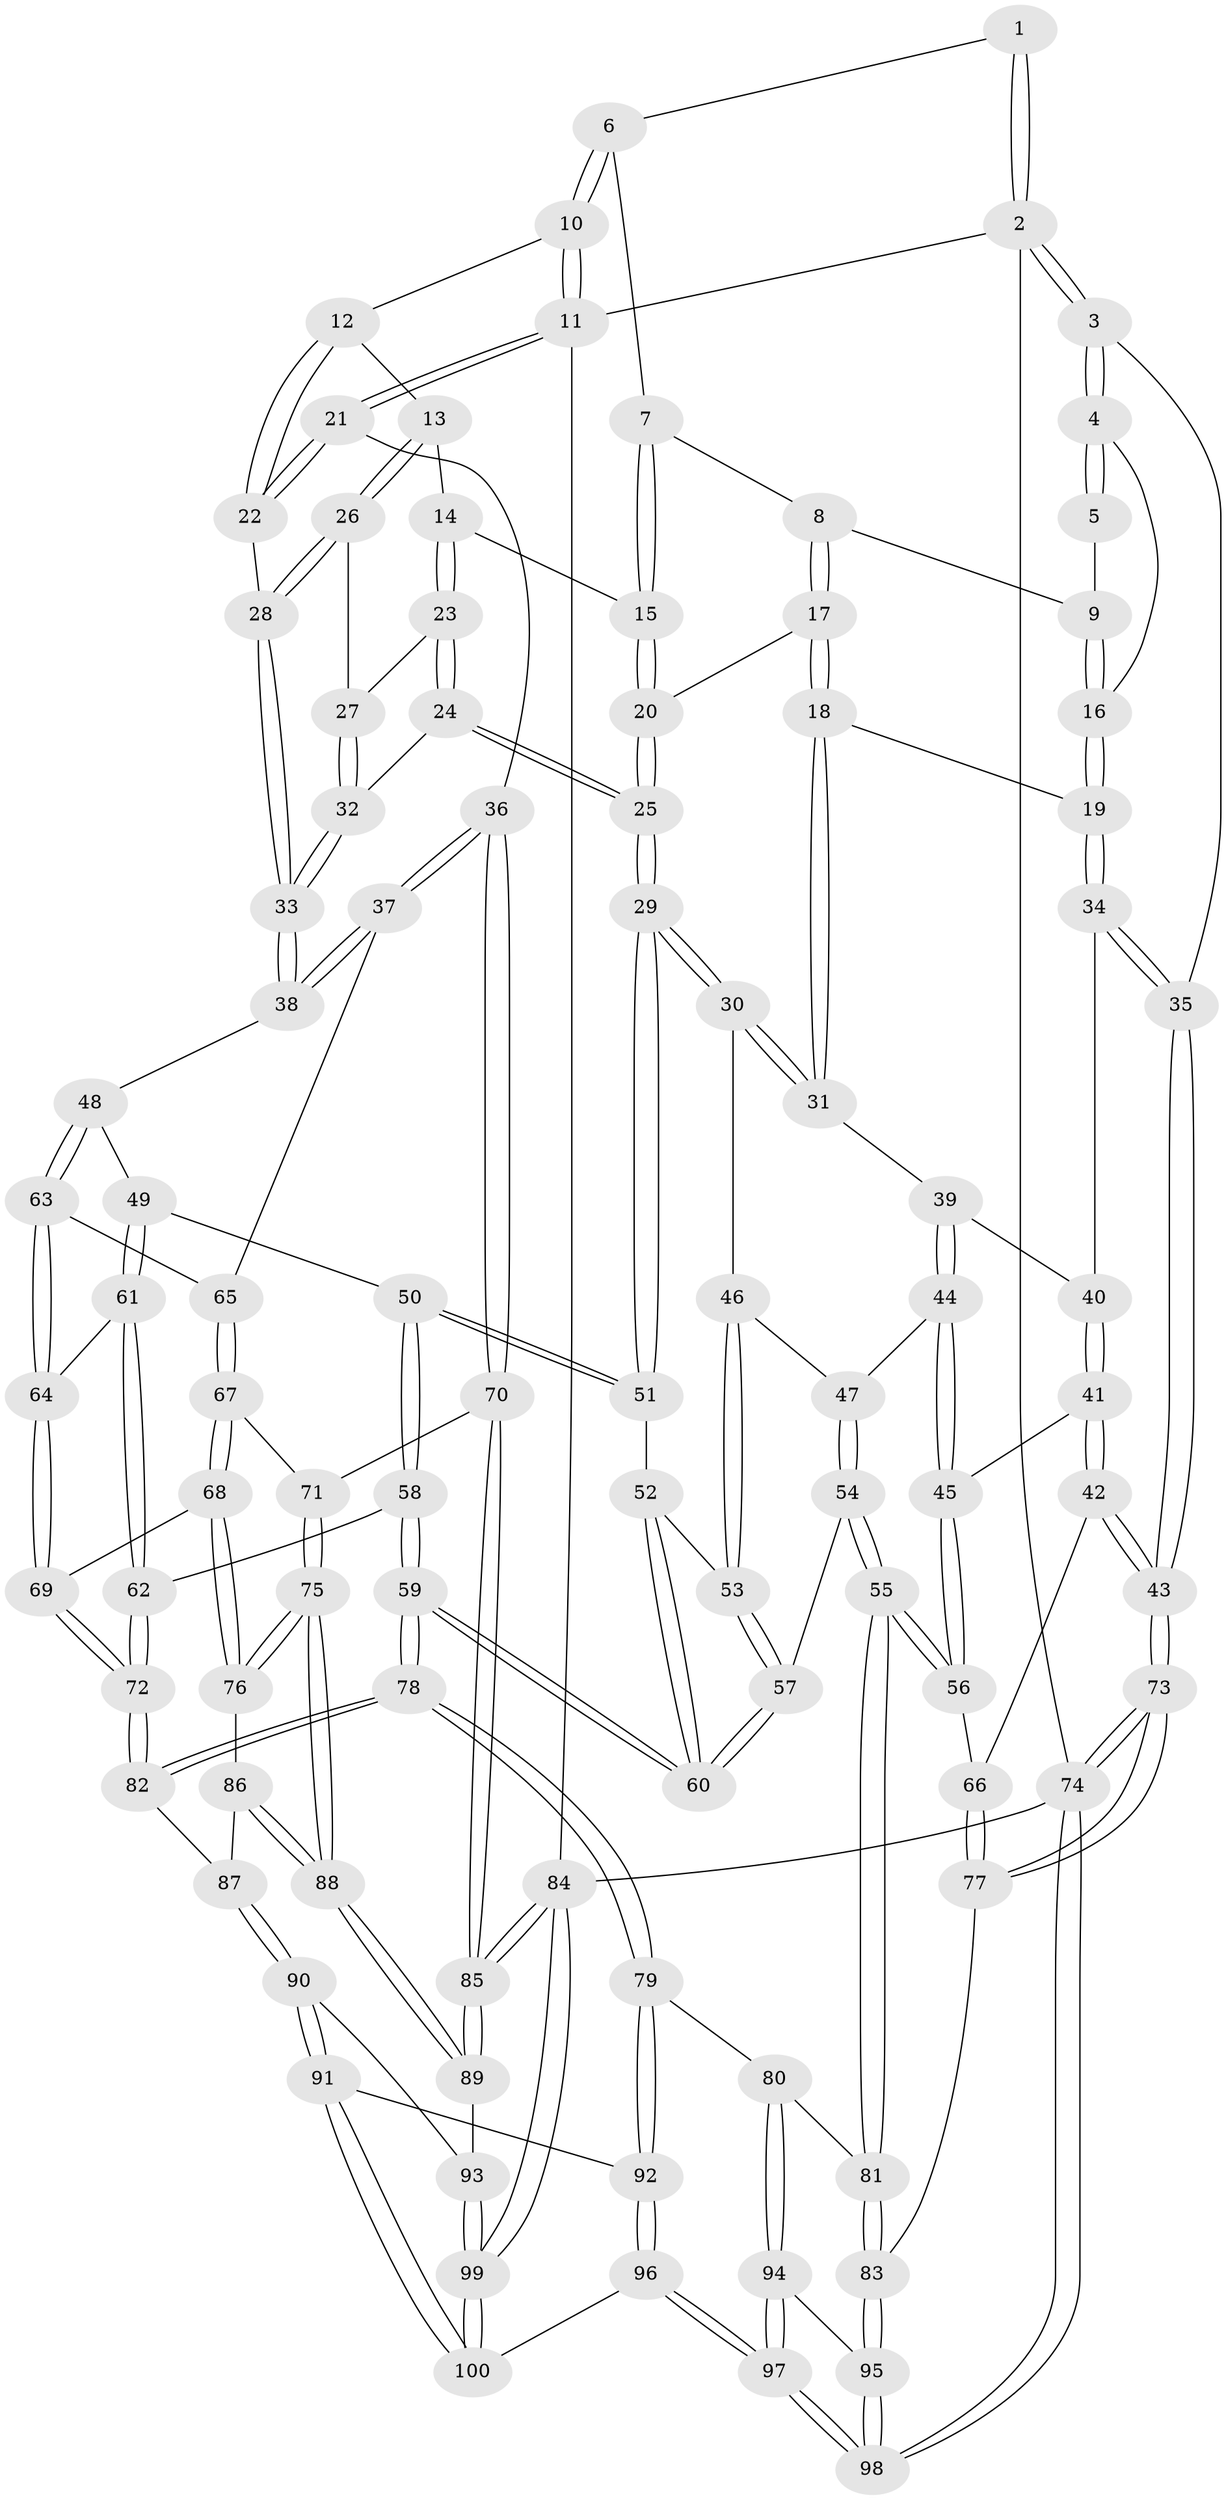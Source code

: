 // coarse degree distribution, {4: 0.5, 2: 0.016666666666666666, 5: 0.2833333333333333, 6: 0.06666666666666667, 8: 0.016666666666666666, 3: 0.11666666666666667}
// Generated by graph-tools (version 1.1) at 2025/52/02/27/25 19:52:37]
// undirected, 100 vertices, 247 edges
graph export_dot {
graph [start="1"]
  node [color=gray90,style=filled];
  1 [pos="+0.34168861779113374+0"];
  2 [pos="+0+0"];
  3 [pos="+0+0"];
  4 [pos="+0.1678693078174497+0.17292322747554206"];
  5 [pos="+0.2544136690292176+0.03781041758099356"];
  6 [pos="+0.44273749136546636+0"];
  7 [pos="+0.42304346355099376+0"];
  8 [pos="+0.3743598611018133+0.10453599398157547"];
  9 [pos="+0.36171021517881385+0.10876312086601146"];
  10 [pos="+0.7441744385469249+0"];
  11 [pos="+1+0"];
  12 [pos="+0.738331441150102+0.020672322759284444"];
  13 [pos="+0.7097704633824083+0.08862776528462404"];
  14 [pos="+0.6162364154663066+0.1494609850606809"];
  15 [pos="+0.5360488331606748+0.15340858831379184"];
  16 [pos="+0.18783220600837677+0.1906182609383285"];
  17 [pos="+0.4152081259044924+0.17389749785945346"];
  18 [pos="+0.3046914683384247+0.3040416205930286"];
  19 [pos="+0.19565772735824918+0.21065054095235022"];
  20 [pos="+0.46598306780937887+0.19912859779630143"];
  21 [pos="+1+0.22012809631596408"];
  22 [pos="+0.9858908273557164+0.23068524650929484"];
  23 [pos="+0.5764989963755721+0.3051393452400609"];
  24 [pos="+0.5755917617535988+0.3071254663393842"];
  25 [pos="+0.49421565147252117+0.3675547491240921"];
  26 [pos="+0.7273124626144967+0.16352325369333887"];
  27 [pos="+0.7382410742930918+0.226998101170916"];
  28 [pos="+0.9378445158809404+0.2631043356750957"];
  29 [pos="+0.49211914984946736+0.3718639959862941"];
  30 [pos="+0.4395347495423062+0.36873186049358714"];
  31 [pos="+0.3074025622883163+0.3091325017055891"];
  32 [pos="+0.7809510257248092+0.35154154634546264"];
  33 [pos="+0.7964826936839176+0.3725333514109013"];
  34 [pos="+0.12111330129132174+0.3700009747899652"];
  35 [pos="+0+0.4082806194964044"];
  36 [pos="+1+0.45428758815364134"];
  37 [pos="+1+0.4643242709198139"];
  38 [pos="+0.7954457428997725+0.40796730356905986"];
  39 [pos="+0.2531810660268373+0.4137170287047305"];
  40 [pos="+0.1447274091058624+0.39687765581154805"];
  41 [pos="+0.14189993986260452+0.5094881868785778"];
  42 [pos="+0.11457190825954963+0.5644078875427799"];
  43 [pos="+0+0.5869535685127694"];
  44 [pos="+0.25951507443814864+0.4428629442515956"];
  45 [pos="+0.24091257463152105+0.46174723413575824"];
  46 [pos="+0.3510149569353002+0.46157935686484974"];
  47 [pos="+0.2617573167292173+0.44473424039399656"];
  48 [pos="+0.7951357509962568+0.4085318713428127"];
  49 [pos="+0.6434000384165561+0.45162466616896996"];
  50 [pos="+0.5766535449557171+0.44174658394336747"];
  51 [pos="+0.49759188489932077+0.3834382884282162"];
  52 [pos="+0.47810210291817185+0.4415375469294384"];
  53 [pos="+0.3563988743928678+0.5188328424149482"];
  54 [pos="+0.3173457252220561+0.5935811530684517"];
  55 [pos="+0.23856068503714703+0.6184992194135496"];
  56 [pos="+0.21865708138977283+0.6103867341358398"];
  57 [pos="+0.34602471015170555+0.5944065275228713"];
  58 [pos="+0.5625125575929104+0.6129605352253753"];
  59 [pos="+0.4596509365526753+0.6668163670192946"];
  60 [pos="+0.4374044358548529+0.6389745338562326"];
  61 [pos="+0.6569633640918878+0.5753527035546123"];
  62 [pos="+0.5865106792353854+0.6138507957720848"];
  63 [pos="+0.7978901620886618+0.4603380528771302"];
  64 [pos="+0.7348126791873402+0.5887122911531704"];
  65 [pos="+0.8894552285441278+0.5868928998134593"];
  66 [pos="+0.18098339669897606+0.6023383421890907"];
  67 [pos="+0.8921538823544459+0.6014699006550125"];
  68 [pos="+0.8189403829122319+0.6565358055016712"];
  69 [pos="+0.7476505650033335+0.6310558217548953"];
  70 [pos="+1+0.6089227222040493"];
  71 [pos="+0.9142281560425298+0.6158089797412261"];
  72 [pos="+0.690090303342725+0.7097872571710045"];
  73 [pos="+0+0.712055307547388"];
  74 [pos="+0+1"];
  75 [pos="+0.9420629203092727+0.794953720704351"];
  76 [pos="+0.8218112725900392+0.6698256757105701"];
  77 [pos="+0.09778897194121207+0.8144205612347768"];
  78 [pos="+0.4601425757387009+0.764710033444111"];
  79 [pos="+0.438006599253512+0.8036830486241895"];
  80 [pos="+0.37475299729045286+0.8316897119190235"];
  81 [pos="+0.24064749078549882+0.6712620967356657"];
  82 [pos="+0.6852859250040503+0.784864988087894"];
  83 [pos="+0.14946726897988122+0.8475786798818276"];
  84 [pos="+1+1"];
  85 [pos="+1+0.9536974658283869"];
  86 [pos="+0.780645813768498+0.7655860038013603"];
  87 [pos="+0.6906067072461763+0.7909092201004251"];
  88 [pos="+0.9527250129968057+0.8175990512883318"];
  89 [pos="+0.9758722236194908+0.8418404683227637"];
  90 [pos="+0.7129446427513548+0.9136609732178211"];
  91 [pos="+0.6445275801201839+1"];
  92 [pos="+0.48142430225664157+0.8682113247750695"];
  93 [pos="+0.8209754215751062+0.9047292019318041"];
  94 [pos="+0.37159272362926743+0.834141819823614"];
  95 [pos="+0.15252800739152253+0.8512630563384304"];
  96 [pos="+0.38074368482360876+1"];
  97 [pos="+0.29718302473219804+1"];
  98 [pos="+0.1296954411866643+1"];
  99 [pos="+0.9554102735732576+1"];
  100 [pos="+0.6409610945748445+1"];
  1 -- 2;
  1 -- 2;
  1 -- 6;
  2 -- 3;
  2 -- 3;
  2 -- 11;
  2 -- 74;
  3 -- 4;
  3 -- 4;
  3 -- 35;
  4 -- 5;
  4 -- 5;
  4 -- 16;
  5 -- 9;
  6 -- 7;
  6 -- 10;
  6 -- 10;
  7 -- 8;
  7 -- 15;
  7 -- 15;
  8 -- 9;
  8 -- 17;
  8 -- 17;
  9 -- 16;
  9 -- 16;
  10 -- 11;
  10 -- 11;
  10 -- 12;
  11 -- 21;
  11 -- 21;
  11 -- 84;
  12 -- 13;
  12 -- 22;
  12 -- 22;
  13 -- 14;
  13 -- 26;
  13 -- 26;
  14 -- 15;
  14 -- 23;
  14 -- 23;
  15 -- 20;
  15 -- 20;
  16 -- 19;
  16 -- 19;
  17 -- 18;
  17 -- 18;
  17 -- 20;
  18 -- 19;
  18 -- 31;
  18 -- 31;
  19 -- 34;
  19 -- 34;
  20 -- 25;
  20 -- 25;
  21 -- 22;
  21 -- 22;
  21 -- 36;
  22 -- 28;
  23 -- 24;
  23 -- 24;
  23 -- 27;
  24 -- 25;
  24 -- 25;
  24 -- 32;
  25 -- 29;
  25 -- 29;
  26 -- 27;
  26 -- 28;
  26 -- 28;
  27 -- 32;
  27 -- 32;
  28 -- 33;
  28 -- 33;
  29 -- 30;
  29 -- 30;
  29 -- 51;
  29 -- 51;
  30 -- 31;
  30 -- 31;
  30 -- 46;
  31 -- 39;
  32 -- 33;
  32 -- 33;
  33 -- 38;
  33 -- 38;
  34 -- 35;
  34 -- 35;
  34 -- 40;
  35 -- 43;
  35 -- 43;
  36 -- 37;
  36 -- 37;
  36 -- 70;
  36 -- 70;
  37 -- 38;
  37 -- 38;
  37 -- 65;
  38 -- 48;
  39 -- 40;
  39 -- 44;
  39 -- 44;
  40 -- 41;
  40 -- 41;
  41 -- 42;
  41 -- 42;
  41 -- 45;
  42 -- 43;
  42 -- 43;
  42 -- 66;
  43 -- 73;
  43 -- 73;
  44 -- 45;
  44 -- 45;
  44 -- 47;
  45 -- 56;
  45 -- 56;
  46 -- 47;
  46 -- 53;
  46 -- 53;
  47 -- 54;
  47 -- 54;
  48 -- 49;
  48 -- 63;
  48 -- 63;
  49 -- 50;
  49 -- 61;
  49 -- 61;
  50 -- 51;
  50 -- 51;
  50 -- 58;
  50 -- 58;
  51 -- 52;
  52 -- 53;
  52 -- 60;
  52 -- 60;
  53 -- 57;
  53 -- 57;
  54 -- 55;
  54 -- 55;
  54 -- 57;
  55 -- 56;
  55 -- 56;
  55 -- 81;
  55 -- 81;
  56 -- 66;
  57 -- 60;
  57 -- 60;
  58 -- 59;
  58 -- 59;
  58 -- 62;
  59 -- 60;
  59 -- 60;
  59 -- 78;
  59 -- 78;
  61 -- 62;
  61 -- 62;
  61 -- 64;
  62 -- 72;
  62 -- 72;
  63 -- 64;
  63 -- 64;
  63 -- 65;
  64 -- 69;
  64 -- 69;
  65 -- 67;
  65 -- 67;
  66 -- 77;
  66 -- 77;
  67 -- 68;
  67 -- 68;
  67 -- 71;
  68 -- 69;
  68 -- 76;
  68 -- 76;
  69 -- 72;
  69 -- 72;
  70 -- 71;
  70 -- 85;
  70 -- 85;
  71 -- 75;
  71 -- 75;
  72 -- 82;
  72 -- 82;
  73 -- 74;
  73 -- 74;
  73 -- 77;
  73 -- 77;
  74 -- 98;
  74 -- 98;
  74 -- 84;
  75 -- 76;
  75 -- 76;
  75 -- 88;
  75 -- 88;
  76 -- 86;
  77 -- 83;
  78 -- 79;
  78 -- 79;
  78 -- 82;
  78 -- 82;
  79 -- 80;
  79 -- 92;
  79 -- 92;
  80 -- 81;
  80 -- 94;
  80 -- 94;
  81 -- 83;
  81 -- 83;
  82 -- 87;
  83 -- 95;
  83 -- 95;
  84 -- 85;
  84 -- 85;
  84 -- 99;
  84 -- 99;
  85 -- 89;
  85 -- 89;
  86 -- 87;
  86 -- 88;
  86 -- 88;
  87 -- 90;
  87 -- 90;
  88 -- 89;
  88 -- 89;
  89 -- 93;
  90 -- 91;
  90 -- 91;
  90 -- 93;
  91 -- 92;
  91 -- 100;
  91 -- 100;
  92 -- 96;
  92 -- 96;
  93 -- 99;
  93 -- 99;
  94 -- 95;
  94 -- 97;
  94 -- 97;
  95 -- 98;
  95 -- 98;
  96 -- 97;
  96 -- 97;
  96 -- 100;
  97 -- 98;
  97 -- 98;
  99 -- 100;
  99 -- 100;
}
